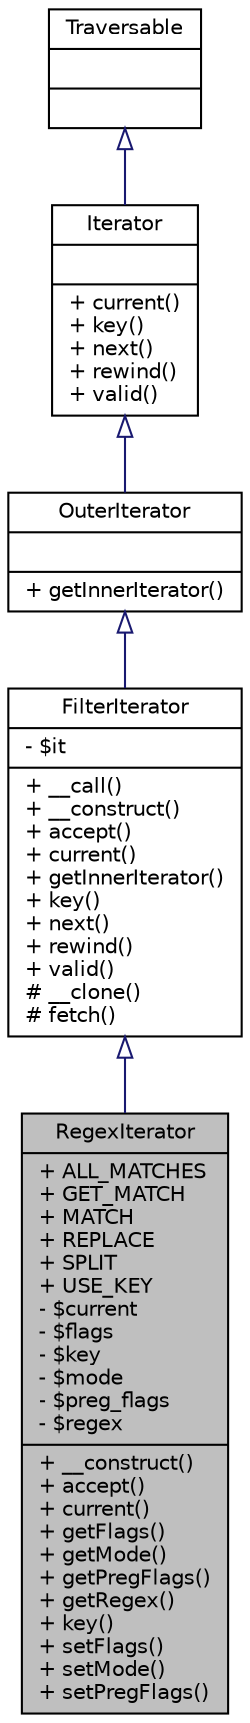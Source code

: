 digraph "RegexIterator"
{
  edge [fontname="Helvetica",fontsize="10",labelfontname="Helvetica",labelfontsize="10"];
  node [fontname="Helvetica",fontsize="10",shape=record];
  Node1 [label="{RegexIterator\n|+ ALL_MATCHES\l+ GET_MATCH\l+ MATCH\l+ REPLACE\l+ SPLIT\l+ USE_KEY\l- $current\l- $flags\l- $key\l- $mode\l- $preg_flags\l- $regex\l|+ __construct()\l+ accept()\l+ current()\l+ getFlags()\l+ getMode()\l+ getPregFlags()\l+ getRegex()\l+ key()\l+ setFlags()\l+ setMode()\l+ setPregFlags()\l}",height=0.2,width=0.4,color="black", fillcolor="grey75", style="filled" fontcolor="black"];
  Node2 -> Node1 [dir="back",color="midnightblue",fontsize="10",style="solid",arrowtail="onormal",fontname="Helvetica"];
  Node2 [label="{FilterIterator\n|- $it\l|+ __call()\l+ __construct()\l+ accept()\l+ current()\l+ getInnerIterator()\l+ key()\l+ next()\l+ rewind()\l+ valid()\l# __clone()\l# fetch()\l}",height=0.2,width=0.4,color="black", fillcolor="white", style="filled",URL="$classFilterIterator.html",tooltip="Abstract filter for iterators. "];
  Node3 -> Node2 [dir="back",color="midnightblue",fontsize="10",style="solid",arrowtail="onormal",fontname="Helvetica"];
  Node3 [label="{OuterIterator\n||+ getInnerIterator()\l}",height=0.2,width=0.4,color="black", fillcolor="white", style="filled",URL="$interfaceOuterIterator.html",tooltip="Interface to access the current inner iteraor of iterator wrappers. "];
  Node4 -> Node3 [dir="back",color="midnightblue",fontsize="10",style="solid",arrowtail="onormal",fontname="Helvetica"];
  Node4 [label="{Iterator\n||+ current()\l+ key()\l+ next()\l+ rewind()\l+ valid()\l}",height=0.2,width=0.4,color="black", fillcolor="white", style="filled",URL="$interfaceIterator.html",tooltip="Basic iterator. "];
  Node5 -> Node4 [dir="back",color="midnightblue",fontsize="10",style="solid",arrowtail="onormal",fontname="Helvetica"];
  Node5 [label="{Traversable\n||}",height=0.2,width=0.4,color="black", fillcolor="white", style="filled",URL="$interfaceTraversable.html",tooltip="Interface to detect a class is traversable using foreach. "];
}
